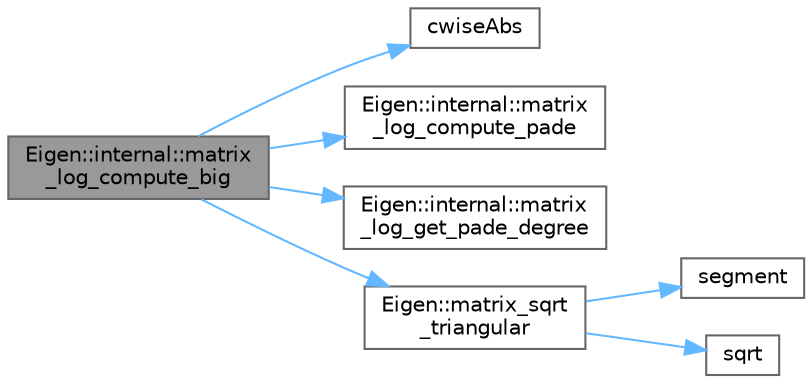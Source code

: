 digraph "Eigen::internal::matrix_log_compute_big"
{
 // LATEX_PDF_SIZE
  bgcolor="transparent";
  edge [fontname=Helvetica,fontsize=10,labelfontname=Helvetica,labelfontsize=10];
  node [fontname=Helvetica,fontsize=10,shape=box,height=0.2,width=0.4];
  rankdir="LR";
  Node1 [id="Node000001",label="Eigen::internal::matrix\l_log_compute_big",height=0.2,width=0.4,color="gray40", fillcolor="grey60", style="filled", fontcolor="black",tooltip="Compute logarithm of triangular matrices with size > 2."];
  Node1 -> Node2 [id="edge7_Node000001_Node000002",color="steelblue1",style="solid",tooltip=" "];
  Node2 [id="Node000002",label="cwiseAbs",height=0.2,width=0.4,color="grey40", fillcolor="white", style="filled",URL="$_matrix_cwise_unary_ops_8h.html#afaccb60c8e7e930b441a048374b64ea3",tooltip=" "];
  Node1 -> Node3 [id="edge8_Node000001_Node000003",color="steelblue1",style="solid",tooltip=" "];
  Node3 [id="Node000003",label="Eigen::internal::matrix\l_log_compute_pade",height=0.2,width=0.4,color="grey40", fillcolor="white", style="filled",URL="$namespace_eigen_1_1internal.html#a366cdd93d3035b0053cc8b3bff77f2a4",tooltip=" "];
  Node1 -> Node4 [id="edge9_Node000001_Node000004",color="steelblue1",style="solid",tooltip=" "];
  Node4 [id="Node000004",label="Eigen::internal::matrix\l_log_get_pade_degree",height=0.2,width=0.4,color="grey40", fillcolor="white", style="filled",URL="$namespace_eigen_1_1internal.html#ae0091d6d89ad60b1117bbb1b4b9901d0",tooltip=" "];
  Node1 -> Node5 [id="edge10_Node000001_Node000005",color="steelblue1",style="solid",tooltip=" "];
  Node5 [id="Node000005",label="Eigen::matrix_sqrt\l_triangular",height=0.2,width=0.4,color="grey40", fillcolor="white", style="filled",URL="$namespace_eigen.html#ae51c91f920f6ea4a7f6f72caa1e8249f",tooltip="Compute matrix square root of triangular matrix."];
  Node5 -> Node6 [id="edge11_Node000005_Node000006",color="steelblue1",style="solid",tooltip=" "];
  Node6 [id="Node000006",label="segment",height=0.2,width=0.4,color="grey40", fillcolor="white", style="filled",URL="$_block_methods_8h.html#a3c8d2bfe6f857a2a270b78759487e3a8",tooltip="This is the const version of segment(Index,Index)."];
  Node5 -> Node7 [id="edge12_Node000005_Node000007",color="steelblue1",style="solid",tooltip=" "];
  Node7 [id="Node000007",label="sqrt",height=0.2,width=0.4,color="grey40", fillcolor="white", style="filled",URL="$_array_cwise_unary_ops_8h.html#a656b9217a2fcb6de59dc8d1eb3079cc7",tooltip=" "];
}
